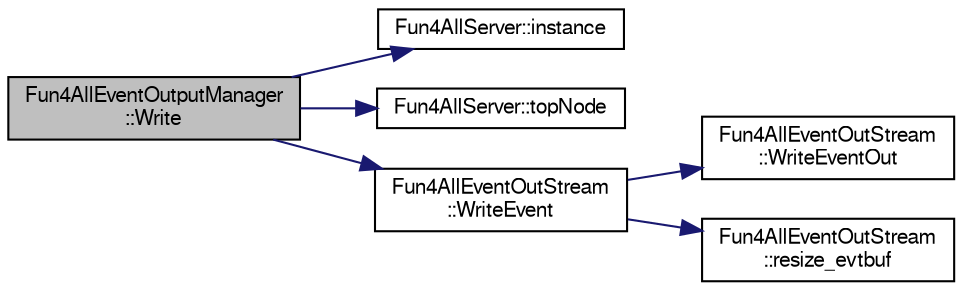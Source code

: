 digraph "Fun4AllEventOutputManager::Write"
{
  bgcolor="transparent";
  edge [fontname="FreeSans",fontsize="10",labelfontname="FreeSans",labelfontsize="10"];
  node [fontname="FreeSans",fontsize="10",shape=record];
  rankdir="LR";
  Node1 [label="Fun4AllEventOutputManager\l::Write",height=0.2,width=0.4,color="black", fillcolor="grey75", style="filled" fontcolor="black"];
  Node1 -> Node2 [color="midnightblue",fontsize="10",style="solid",fontname="FreeSans"];
  Node2 [label="Fun4AllServer::instance",height=0.2,width=0.4,color="black",URL="$da/d29/classFun4AllServer.html#a3e55156f91b2c94bb6c4ef33ffce587a"];
  Node1 -> Node3 [color="midnightblue",fontsize="10",style="solid",fontname="FreeSans"];
  Node3 [label="Fun4AllServer::topNode",height=0.2,width=0.4,color="black",URL="$da/d29/classFun4AllServer.html#abcaf6825367e5db292ff795237bdcf62"];
  Node1 -> Node4 [color="midnightblue",fontsize="10",style="solid",fontname="FreeSans"];
  Node4 [label="Fun4AllEventOutStream\l::WriteEvent",height=0.2,width=0.4,color="black",URL="$dc/dab/classFun4AllEventOutStream.html#ac3f5579ceba1f3acdf722be550d6f374"];
  Node4 -> Node5 [color="midnightblue",fontsize="10",style="solid",fontname="FreeSans"];
  Node5 [label="Fun4AllEventOutStream\l::WriteEventOut",height=0.2,width=0.4,color="black",URL="$dc/dab/classFun4AllEventOutStream.html#aad9c9a83ec0bb14a7a2c19e7dcac664f"];
  Node4 -> Node6 [color="midnightblue",fontsize="10",style="solid",fontname="FreeSans"];
  Node6 [label="Fun4AllEventOutStream\l::resize_evtbuf",height=0.2,width=0.4,color="black",URL="$dc/dab/classFun4AllEventOutStream.html#a726413b4e49772e8392c444a8789f48a"];
}

